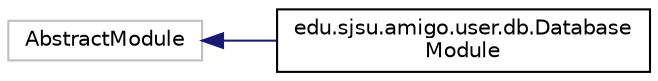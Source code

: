 digraph "Graphical Class Hierarchy"
{
  edge [fontname="Helvetica",fontsize="10",labelfontname="Helvetica",labelfontsize="10"];
  node [fontname="Helvetica",fontsize="10",shape=record];
  rankdir="LR";
  Node78 [label="AbstractModule",height=0.2,width=0.4,color="grey75", fillcolor="white", style="filled"];
  Node78 -> Node0 [dir="back",color="midnightblue",fontsize="10",style="solid",fontname="Helvetica"];
  Node0 [label="edu.sjsu.amigo.user.db.Database\lModule",height=0.2,width=0.4,color="black", fillcolor="white", style="filled",URL="$classedu_1_1sjsu_1_1amigo_1_1user_1_1db_1_1_database_module.html"];
}
